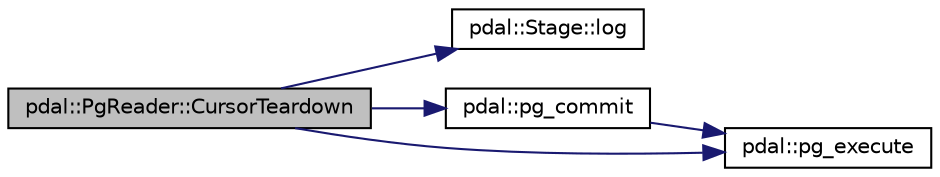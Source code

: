 digraph "pdal::PgReader::CursorTeardown"
{
  edge [fontname="Helvetica",fontsize="10",labelfontname="Helvetica",labelfontsize="10"];
  node [fontname="Helvetica",fontsize="10",shape=record];
  rankdir="LR";
  Node1 [label="pdal::PgReader::CursorTeardown",height=0.2,width=0.4,color="black", fillcolor="grey75", style="filled", fontcolor="black"];
  Node1 -> Node2 [color="midnightblue",fontsize="10",style="solid",fontname="Helvetica"];
  Node2 [label="pdal::Stage::log",height=0.2,width=0.4,color="black", fillcolor="white", style="filled",URL="$classpdal_1_1Stage.html#ae8c29817e14d7cda53fdcbb23102d872"];
  Node1 -> Node3 [color="midnightblue",fontsize="10",style="solid",fontname="Helvetica"];
  Node3 [label="pdal::pg_commit",height=0.2,width=0.4,color="black", fillcolor="white", style="filled",URL="$namespacepdal.html#adbbe3c9054a1396adfc708ee97cc0b11"];
  Node3 -> Node4 [color="midnightblue",fontsize="10",style="solid",fontname="Helvetica"];
  Node4 [label="pdal::pg_execute",height=0.2,width=0.4,color="black", fillcolor="white", style="filled",URL="$namespacepdal.html#a5eac2926f1224d534da8c435e6a645d1"];
  Node1 -> Node4 [color="midnightblue",fontsize="10",style="solid",fontname="Helvetica"];
}

